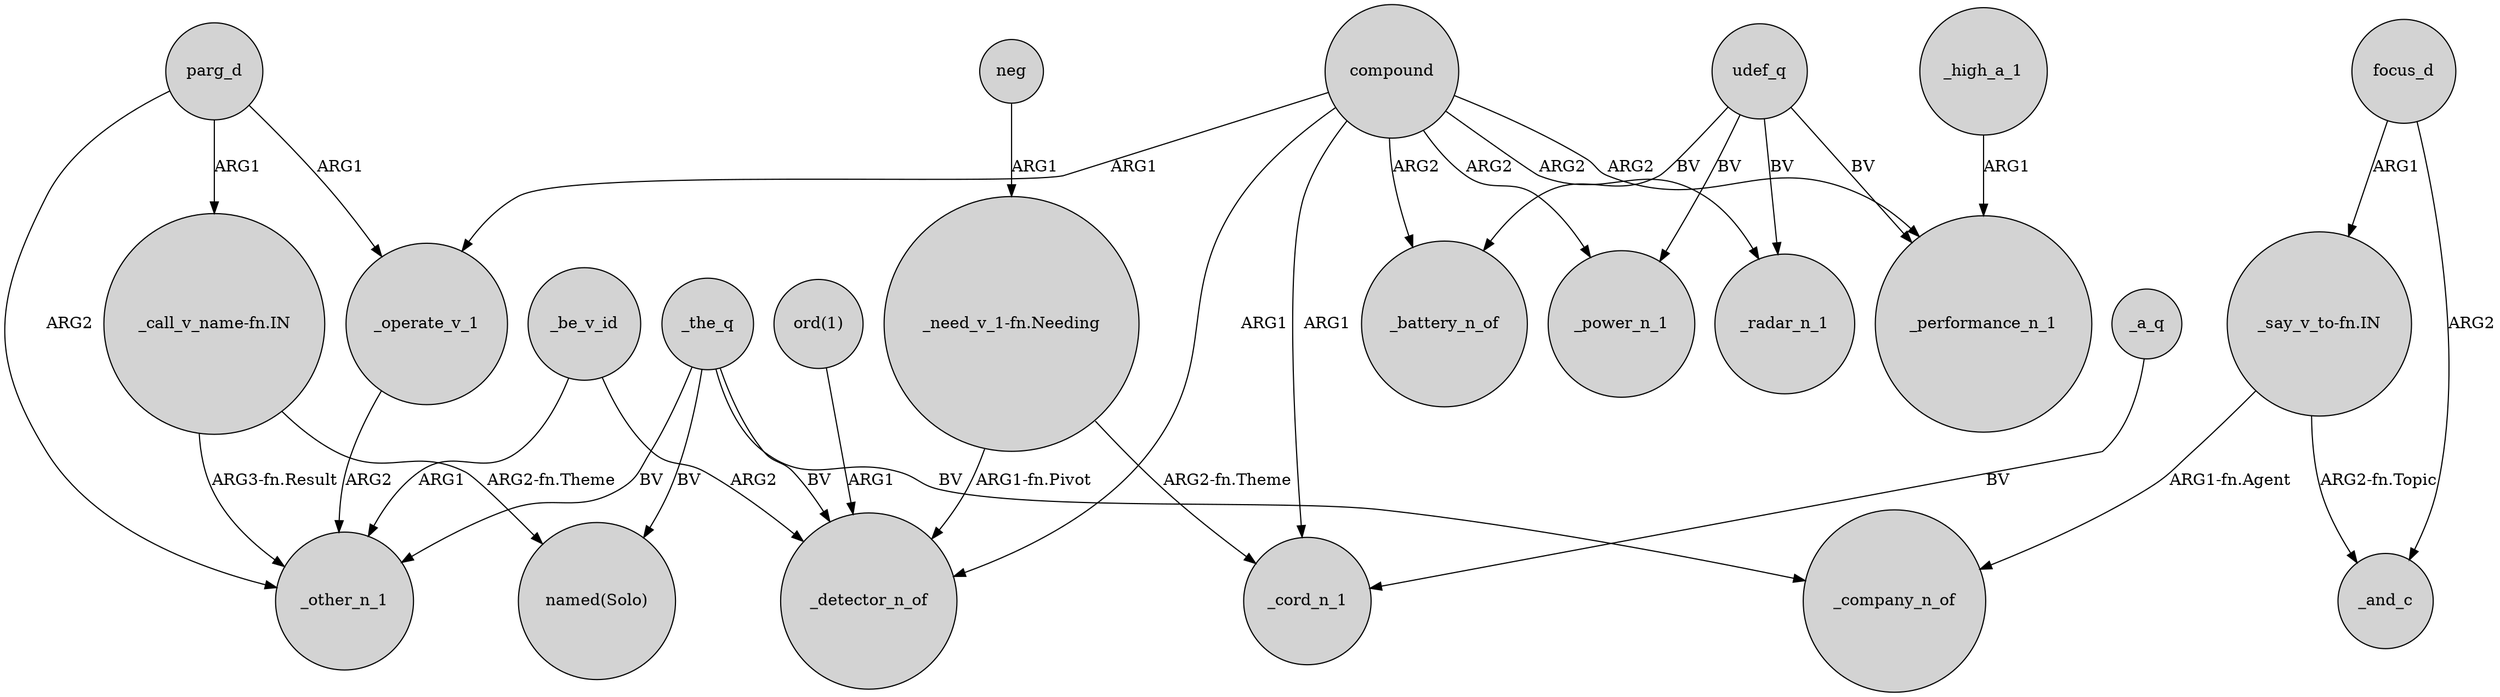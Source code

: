 digraph {
	node [shape=circle style=filled]
	parg_d -> _other_n_1 [label=ARG2]
	udef_q -> _battery_n_of [label=BV]
	compound -> _cord_n_1 [label=ARG1]
	compound -> _radar_n_1 [label=ARG2]
	udef_q -> _radar_n_1 [label=BV]
	_operate_v_1 -> _other_n_1 [label=ARG2]
	"ord(1)" -> _detector_n_of [label=ARG1]
	compound -> _detector_n_of [label=ARG1]
	udef_q -> _performance_n_1 [label=BV]
	focus_d -> _and_c [label=ARG2]
	_the_q -> _company_n_of [label=BV]
	parg_d -> _operate_v_1 [label=ARG1]
	"_call_v_name-fn.IN" -> "named(Solo)" [label="ARG2-fn.Theme"]
	_the_q -> _detector_n_of [label=BV]
	parg_d -> "_call_v_name-fn.IN" [label=ARG1]
	_the_q -> _other_n_1 [label=BV]
	_high_a_1 -> _performance_n_1 [label=ARG1]
	compound -> _operate_v_1 [label=ARG1]
	compound -> _power_n_1 [label=ARG2]
	_be_v_id -> _detector_n_of [label=ARG2]
	compound -> _performance_n_1 [label=ARG2]
	"_say_v_to-fn.IN" -> _and_c [label="ARG2-fn.Topic"]
	_a_q -> _cord_n_1 [label=BV]
	compound -> _battery_n_of [label=ARG2]
	"_need_v_1-fn.Needing" -> _cord_n_1 [label="ARG2-fn.Theme"]
	"_say_v_to-fn.IN" -> _company_n_of [label="ARG1-fn.Agent"]
	_the_q -> "named(Solo)" [label=BV]
	_be_v_id -> _other_n_1 [label=ARG1]
	"_call_v_name-fn.IN" -> _other_n_1 [label="ARG3-fn.Result"]
	udef_q -> _power_n_1 [label=BV]
	"_need_v_1-fn.Needing" -> _detector_n_of [label="ARG1-fn.Pivot"]
	neg -> "_need_v_1-fn.Needing" [label=ARG1]
	focus_d -> "_say_v_to-fn.IN" [label=ARG1]
}
